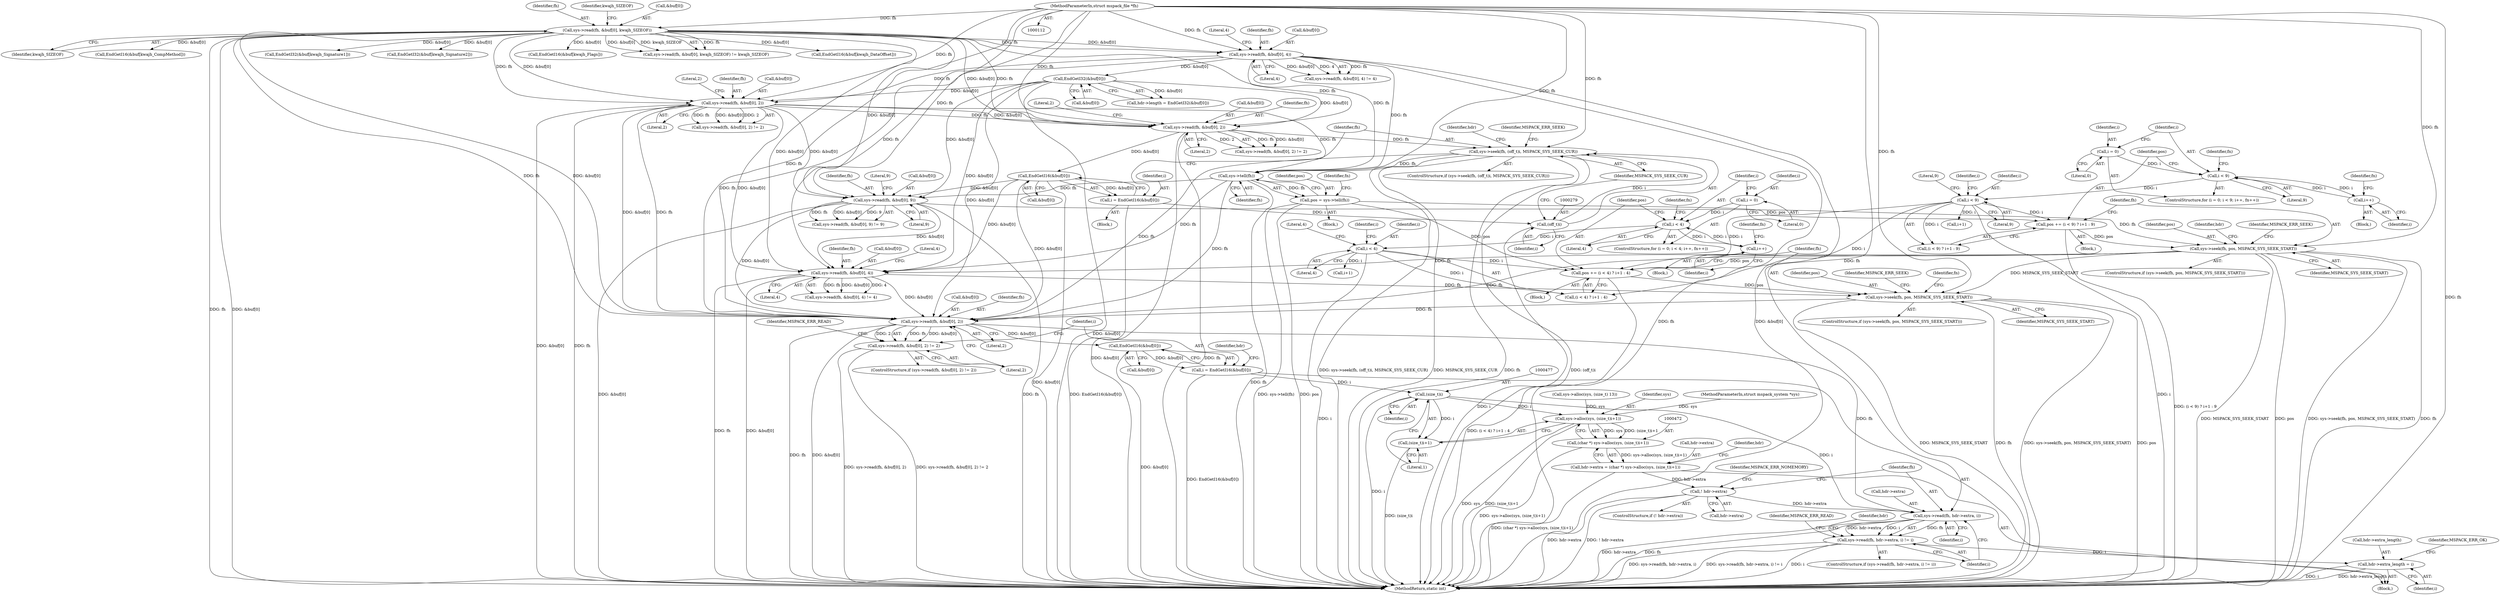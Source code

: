 digraph "0_libmspack_0b0ef9344255ff5acfac6b7af09198ac9c9756c8@API" {
"1000450" [label="(Call,sys->read(fh, &buf[0], 2))"];
"1000369" [label="(Call,sys->seek(fh, pos, MSPACK_SYS_SEEK_START))"];
"1000327" [label="(Call,sys->read(fh, &buf[0], 9))"];
"1000296" [label="(Call,sys->tell(fh))"];
"1000211" [label="(Call,sys->read(fh, &buf[0], 4))"];
"1000121" [label="(Call,sys->read(fh, &buf[0], kwajh_SIZEOF))"];
"1000114" [label="(MethodParameterIn,struct mspack_file *fh)"];
"1000239" [label="(Call,sys->read(fh, &buf[0], 2))"];
"1000225" [label="(Call,EndGetI32(&buf[0]))"];
"1000276" [label="(Call,sys->seek(fh, (off_t)i, MSPACK_SYS_SEEK_CUR))"];
"1000258" [label="(Call,sys->read(fh, &buf[0], 2))"];
"1000278" [label="(Call,(off_t)i)"];
"1000268" [label="(Call,i = EndGetI16(&buf[0]))"];
"1000270" [label="(Call,EndGetI16(&buf[0]))"];
"1000358" [label="(Call,pos += (i < 9) ? i+1 : 9)"];
"1000361" [label="(Call,i < 9)"];
"1000341" [label="(Call,i < 9)"];
"1000338" [label="(Call,i = 0)"];
"1000345" [label="(Call,i++)"];
"1000294" [label="(Call,pos = sys->tell(fh))"];
"1000431" [label="(Call,sys->seek(fh, pos, MSPACK_SYS_SEEK_START))"];
"1000389" [label="(Call,sys->read(fh, &buf[0], 4))"];
"1000420" [label="(Call,pos += (i < 4) ? i+1 : 4)"];
"1000423" [label="(Call,i < 4)"];
"1000403" [label="(Call,i < 4)"];
"1000400" [label="(Call,i = 0)"];
"1000407" [label="(Call,i++)"];
"1000449" [label="(Call,sys->read(fh, &buf[0], 2) != 2)"];
"1000462" [label="(Call,EndGetI16(&buf[0]))"];
"1000460" [label="(Call,i = EndGetI16(&buf[0]))"];
"1000476" [label="(Call,(size_t)i)"];
"1000473" [label="(Call,sys->alloc(sys, (size_t)i+1))"];
"1000471" [label="(Call,(char *) sys->alloc(sys, (size_t)i+1))"];
"1000467" [label="(Call,hdr->extra = (char *) sys->alloc(sys, (size_t)i+1))"];
"1000481" [label="(Call,! hdr->extra)"];
"1000489" [label="(Call,sys->read(fh, hdr->extra, i))"];
"1000488" [label="(Call,sys->read(fh, hdr->extra, i) != i)"];
"1000505" [label="(Call,hdr->extra_length = i)"];
"1000475" [label="(Call,(size_t)i+1)"];
"1000292" [label="(Block,)"];
"1000509" [label="(Identifier,i)"];
"1000326" [label="(Call,sys->read(fh, &buf[0], 9) != 9)"];
"1000467" [label="(Call,hdr->extra = (char *) sys->alloc(sys, (size_t)i+1))"];
"1000486" [label="(Identifier,MSPACK_ERR_NOMEMORY)"];
"1000128" [label="(Identifier,kwajh_SIZEOF)"];
"1000462" [label="(Call,EndGetI16(&buf[0]))"];
"1000258" [label="(Call,sys->read(fh, &buf[0], 2))"];
"1000362" [label="(Identifier,i)"];
"1000257" [label="(Call,sys->read(fh, &buf[0], 2) != 2)"];
"1000422" [label="(Call,(i < 4) ? i+1 : 4)"];
"1000212" [label="(Identifier,fh)"];
"1000137" [label="(Call,EndGetI32(&buf[kwajh_Signature1]))"];
"1000270" [label="(Call,EndGetI16(&buf[0]))"];
"1000381" [label="(Block,)"];
"1000487" [label="(ControlStructure,if (sys->read(fh, hdr->extra, i) != i))"];
"1000277" [label="(Identifier,fh)"];
"1000213" [label="(Call,&buf[0])"];
"1000505" [label="(Call,hdr->extra_length = i)"];
"1000210" [label="(Call,sys->read(fh, &buf[0], 4) != 4)"];
"1000468" [label="(Call,hdr->extra)"];
"1000271" [label="(Call,&buf[0])"];
"1000479" [label="(Literal,1)"];
"1000494" [label="(Identifier,i)"];
"1000390" [label="(Identifier,fh)"];
"1000346" [label="(Identifier,i)"];
"1000404" [label="(Identifier,i)"];
"1000211" [label="(Call,sys->read(fh, &buf[0], 4))"];
"1000146" [label="(Call,EndGetI32(&buf[kwajh_Signature2]))"];
"1000460" [label="(Call,i = EndGetI16(&buf[0]))"];
"1000217" [label="(Literal,4)"];
"1000402" [label="(Literal,0)"];
"1000240" [label="(Identifier,fh)"];
"1000410" [label="(Identifier,fn)"];
"1000511" [label="(Identifier,MSPACK_ERR_OK)"];
"1000461" [label="(Identifier,i)"];
"1000344" [label="(Block,)"];
"1000265" [label="(Literal,2)"];
"1000275" [label="(ControlStructure,if (sys->seek(fh, (off_t)i, MSPACK_SYS_SEEK_CUR)))"];
"1000241" [label="(Call,&buf[0])"];
"1000426" [label="(Call,i+1)"];
"1000463" [label="(Call,&buf[0])"];
"1000114" [label="(MethodParameterIn,struct mspack_file *fh)"];
"1000447" [label="(Block,)"];
"1000431" [label="(Call,sys->seek(fh, pos, MSPACK_SYS_SEEK_START))"];
"1000395" [label="(Literal,4)"];
"1000328" [label="(Identifier,fh)"];
"1000123" [label="(Call,&buf[0])"];
"1000456" [label="(Literal,2)"];
"1000512" [label="(MethodReturn,static int)"];
"1000287" [label="(Identifier,hdr)"];
"1000495" [label="(Identifier,i)"];
"1000401" [label="(Identifier,i)"];
"1000473" [label="(Call,sys->alloc(sys, (size_t)i+1))"];
"1000334" [label="(Literal,9)"];
"1000177" [label="(Call,EndGetI16(&buf[kwajh_Flags]))"];
"1000367" [label="(Literal,9)"];
"1000297" [label="(Identifier,fh)"];
"1000371" [label="(Identifier,pos)"];
"1000483" [label="(Identifier,hdr)"];
"1000340" [label="(Literal,0)"];
"1000120" [label="(Call,sys->read(fh, &buf[0], kwajh_SIZEOF) != kwajh_SIZEOF)"];
"1000432" [label="(Identifier,fh)"];
"1000406" [label="(Block,)"];
"1000457" [label="(Literal,2)"];
"1000264" [label="(Literal,2)"];
"1000488" [label="(Call,sys->read(fh, hdr->extra, i) != i)"];
"1000452" [label="(Call,&buf[0])"];
"1000245" [label="(Literal,2)"];
"1000341" [label="(Call,i < 9)"];
"1000489" [label="(Call,sys->read(fh, hdr->extra, i))"];
"1000433" [label="(Identifier,pos)"];
"1000168" [label="(Call,EndGetI16(&buf[kwajh_DataOffset]))"];
"1000423" [label="(Call,i < 4)"];
"1000451" [label="(Identifier,fh)"];
"1000407" [label="(Call,i++)"];
"1000400" [label="(Call,i = 0)"];
"1000365" [label="(Identifier,i)"];
"1000226" [label="(Call,&buf[0])"];
"1000343" [label="(Literal,9)"];
"1000260" [label="(Call,&buf[0])"];
"1000361" [label="(Call,i < 9)"];
"1000405" [label="(Literal,4)"];
"1000378" [label="(Identifier,hdr)"];
"1000425" [label="(Literal,4)"];
"1000296" [label="(Call,sys->tell(fh))"];
"1000436" [label="(Identifier,MSPACK_ERR_SEEK)"];
"1000348" [label="(Identifier,fn)"];
"1000482" [label="(Call,hdr->extra)"];
"1000497" [label="(Identifier,MSPACK_ERR_READ)"];
"1000370" [label="(Identifier,fh)"];
"1000490" [label="(Identifier,fh)"];
"1000427" [label="(Identifier,i)"];
"1000345" [label="(Call,i++)"];
"1000475" [label="(Call,(size_t)i+1)"];
"1000122" [label="(Identifier,fh)"];
"1000491" [label="(Call,hdr->extra)"];
"1000281" [label="(Identifier,MSPACK_SYS_SEEK_CUR)"];
"1000294" [label="(Call,pos = sys->tell(fh))"];
"1000360" [label="(Call,(i < 9) ? i+1 : 9)"];
"1000372" [label="(Identifier,MSPACK_SYS_SEEK_START)"];
"1000448" [label="(ControlStructure,if (sys->read(fh, &buf[0], 2) != 2))"];
"1000303" [label="(Call,sys->alloc(sys, (size_t) 13))"];
"1000359" [label="(Identifier,pos)"];
"1000474" [label="(Identifier,sys)"];
"1000480" [label="(ControlStructure,if (! hdr->extra))"];
"1000337" [label="(ControlStructure,for (i = 0; i < 9; i++, fn++))"];
"1000449" [label="(Call,sys->read(fh, &buf[0], 2) != 2)"];
"1000300" [label="(Identifier,fn)"];
"1000127" [label="(Identifier,kwajh_SIZEOF)"];
"1000421" [label="(Identifier,pos)"];
"1000476" [label="(Call,(size_t)i)"];
"1000269" [label="(Identifier,i)"];
"1000329" [label="(Call,&buf[0])"];
"1000338" [label="(Call,i = 0)"];
"1000268" [label="(Call,i = EndGetI16(&buf[0]))"];
"1000358" [label="(Call,pos += (i < 9) ? i+1 : 9)"];
"1000283" [label="(Identifier,MSPACK_ERR_SEEK)"];
"1000368" [label="(ControlStructure,if (sys->seek(fh, pos, MSPACK_SYS_SEEK_START)))"];
"1000408" [label="(Identifier,i)"];
"1000280" [label="(Identifier,i)"];
"1000420" [label="(Call,pos += (i < 4) ? i+1 : 4)"];
"1000276" [label="(Call,sys->seek(fh, (off_t)i, MSPACK_SYS_SEEK_CUR))"];
"1000259" [label="(Identifier,fh)"];
"1000403" [label="(Call,i < 4)"];
"1000389" [label="(Call,sys->read(fh, &buf[0], 4))"];
"1000121" [label="(Call,sys->read(fh, &buf[0], kwajh_SIZEOF))"];
"1000342" [label="(Identifier,i)"];
"1000324" [label="(Block,)"];
"1000369" [label="(Call,sys->seek(fh, pos, MSPACK_SYS_SEEK_START))"];
"1000364" [label="(Call,i+1)"];
"1000327" [label="(Call,sys->read(fh, &buf[0], 9))"];
"1000278" [label="(Call,(off_t)i)"];
"1000439" [label="(Identifier,fn)"];
"1000481" [label="(Call,! hdr->extra)"];
"1000388" [label="(Call,sys->read(fh, &buf[0], 4) != 4)"];
"1000374" [label="(Identifier,MSPACK_ERR_SEEK)"];
"1000221" [label="(Call,hdr->length = EndGetI32(&buf[0]))"];
"1000246" [label="(Literal,2)"];
"1000424" [label="(Identifier,i)"];
"1000478" [label="(Identifier,i)"];
"1000225" [label="(Call,EndGetI32(&buf[0]))"];
"1000295" [label="(Identifier,pos)"];
"1000113" [label="(MethodParameterIn,struct mspack_system *sys)"];
"1000471" [label="(Call,(char *) sys->alloc(sys, (size_t)i+1))"];
"1000353" [label="(Identifier,fn)"];
"1000391" [label="(Call,&buf[0])"];
"1000501" [label="(Identifier,hdr)"];
"1000396" [label="(Literal,4)"];
"1000159" [label="(Call,EndGetI16(&buf[kwajh_CompMethod]))"];
"1000506" [label="(Call,hdr->extra_length)"];
"1000255" [label="(Block,)"];
"1000429" [label="(Literal,4)"];
"1000238" [label="(Call,sys->read(fh, &buf[0], 2) != 2)"];
"1000434" [label="(Identifier,MSPACK_SYS_SEEK_START)"];
"1000399" [label="(ControlStructure,for (i = 0; i < 4; i++, fn++))"];
"1000450" [label="(Call,sys->read(fh, &buf[0], 2))"];
"1000430" [label="(ControlStructure,if (sys->seek(fh, pos, MSPACK_SYS_SEEK_START)))"];
"1000469" [label="(Identifier,hdr)"];
"1000333" [label="(Literal,9)"];
"1000218" [label="(Literal,4)"];
"1000339" [label="(Identifier,i)"];
"1000415" [label="(Identifier,fn)"];
"1000459" [label="(Identifier,MSPACK_ERR_READ)"];
"1000363" [label="(Literal,9)"];
"1000239" [label="(Call,sys->read(fh, &buf[0], 2))"];
"1000450" -> "1000449"  [label="AST: "];
"1000450" -> "1000456"  [label="CFG: "];
"1000451" -> "1000450"  [label="AST: "];
"1000452" -> "1000450"  [label="AST: "];
"1000456" -> "1000450"  [label="AST: "];
"1000457" -> "1000450"  [label="CFG: "];
"1000450" -> "1000512"  [label="DDG: &buf[0]"];
"1000450" -> "1000512"  [label="DDG: fh"];
"1000450" -> "1000449"  [label="DDG: fh"];
"1000450" -> "1000449"  [label="DDG: &buf[0]"];
"1000450" -> "1000449"  [label="DDG: 2"];
"1000369" -> "1000450"  [label="DDG: fh"];
"1000431" -> "1000450"  [label="DDG: fh"];
"1000239" -> "1000450"  [label="DDG: fh"];
"1000239" -> "1000450"  [label="DDG: &buf[0]"];
"1000211" -> "1000450"  [label="DDG: fh"];
"1000296" -> "1000450"  [label="DDG: fh"];
"1000276" -> "1000450"  [label="DDG: fh"];
"1000121" -> "1000450"  [label="DDG: fh"];
"1000121" -> "1000450"  [label="DDG: &buf[0]"];
"1000114" -> "1000450"  [label="DDG: fh"];
"1000225" -> "1000450"  [label="DDG: &buf[0]"];
"1000327" -> "1000450"  [label="DDG: &buf[0]"];
"1000389" -> "1000450"  [label="DDG: &buf[0]"];
"1000270" -> "1000450"  [label="DDG: &buf[0]"];
"1000450" -> "1000462"  [label="DDG: &buf[0]"];
"1000450" -> "1000489"  [label="DDG: fh"];
"1000369" -> "1000368"  [label="AST: "];
"1000369" -> "1000372"  [label="CFG: "];
"1000370" -> "1000369"  [label="AST: "];
"1000371" -> "1000369"  [label="AST: "];
"1000372" -> "1000369"  [label="AST: "];
"1000374" -> "1000369"  [label="CFG: "];
"1000378" -> "1000369"  [label="CFG: "];
"1000369" -> "1000512"  [label="DDG: sys->seek(fh, pos, MSPACK_SYS_SEEK_START)"];
"1000369" -> "1000512"  [label="DDG: fh"];
"1000369" -> "1000512"  [label="DDG: MSPACK_SYS_SEEK_START"];
"1000369" -> "1000512"  [label="DDG: pos"];
"1000327" -> "1000369"  [label="DDG: fh"];
"1000114" -> "1000369"  [label="DDG: fh"];
"1000358" -> "1000369"  [label="DDG: pos"];
"1000369" -> "1000389"  [label="DDG: fh"];
"1000369" -> "1000420"  [label="DDG: pos"];
"1000369" -> "1000431"  [label="DDG: MSPACK_SYS_SEEK_START"];
"1000327" -> "1000326"  [label="AST: "];
"1000327" -> "1000333"  [label="CFG: "];
"1000328" -> "1000327"  [label="AST: "];
"1000329" -> "1000327"  [label="AST: "];
"1000333" -> "1000327"  [label="AST: "];
"1000334" -> "1000327"  [label="CFG: "];
"1000327" -> "1000512"  [label="DDG: fh"];
"1000327" -> "1000512"  [label="DDG: &buf[0]"];
"1000327" -> "1000326"  [label="DDG: fh"];
"1000327" -> "1000326"  [label="DDG: &buf[0]"];
"1000327" -> "1000326"  [label="DDG: 9"];
"1000296" -> "1000327"  [label="DDG: fh"];
"1000114" -> "1000327"  [label="DDG: fh"];
"1000225" -> "1000327"  [label="DDG: &buf[0]"];
"1000121" -> "1000327"  [label="DDG: &buf[0]"];
"1000239" -> "1000327"  [label="DDG: &buf[0]"];
"1000270" -> "1000327"  [label="DDG: &buf[0]"];
"1000327" -> "1000389"  [label="DDG: &buf[0]"];
"1000296" -> "1000294"  [label="AST: "];
"1000296" -> "1000297"  [label="CFG: "];
"1000297" -> "1000296"  [label="AST: "];
"1000294" -> "1000296"  [label="CFG: "];
"1000296" -> "1000512"  [label="DDG: fh"];
"1000296" -> "1000294"  [label="DDG: fh"];
"1000211" -> "1000296"  [label="DDG: fh"];
"1000239" -> "1000296"  [label="DDG: fh"];
"1000276" -> "1000296"  [label="DDG: fh"];
"1000121" -> "1000296"  [label="DDG: fh"];
"1000114" -> "1000296"  [label="DDG: fh"];
"1000296" -> "1000389"  [label="DDG: fh"];
"1000211" -> "1000210"  [label="AST: "];
"1000211" -> "1000217"  [label="CFG: "];
"1000212" -> "1000211"  [label="AST: "];
"1000213" -> "1000211"  [label="AST: "];
"1000217" -> "1000211"  [label="AST: "];
"1000218" -> "1000211"  [label="CFG: "];
"1000211" -> "1000512"  [label="DDG: fh"];
"1000211" -> "1000512"  [label="DDG: &buf[0]"];
"1000211" -> "1000210"  [label="DDG: fh"];
"1000211" -> "1000210"  [label="DDG: &buf[0]"];
"1000211" -> "1000210"  [label="DDG: 4"];
"1000121" -> "1000211"  [label="DDG: fh"];
"1000121" -> "1000211"  [label="DDG: &buf[0]"];
"1000114" -> "1000211"  [label="DDG: fh"];
"1000211" -> "1000225"  [label="DDG: &buf[0]"];
"1000211" -> "1000239"  [label="DDG: fh"];
"1000211" -> "1000258"  [label="DDG: fh"];
"1000121" -> "1000120"  [label="AST: "];
"1000121" -> "1000127"  [label="CFG: "];
"1000122" -> "1000121"  [label="AST: "];
"1000123" -> "1000121"  [label="AST: "];
"1000127" -> "1000121"  [label="AST: "];
"1000128" -> "1000121"  [label="CFG: "];
"1000121" -> "1000512"  [label="DDG: &buf[0]"];
"1000121" -> "1000512"  [label="DDG: fh"];
"1000121" -> "1000120"  [label="DDG: fh"];
"1000121" -> "1000120"  [label="DDG: &buf[0]"];
"1000121" -> "1000120"  [label="DDG: kwajh_SIZEOF"];
"1000114" -> "1000121"  [label="DDG: fh"];
"1000121" -> "1000137"  [label="DDG: &buf[0]"];
"1000121" -> "1000146"  [label="DDG: &buf[0]"];
"1000121" -> "1000159"  [label="DDG: &buf[0]"];
"1000121" -> "1000168"  [label="DDG: &buf[0]"];
"1000121" -> "1000177"  [label="DDG: &buf[0]"];
"1000121" -> "1000239"  [label="DDG: fh"];
"1000121" -> "1000239"  [label="DDG: &buf[0]"];
"1000121" -> "1000258"  [label="DDG: fh"];
"1000121" -> "1000258"  [label="DDG: &buf[0]"];
"1000121" -> "1000389"  [label="DDG: &buf[0]"];
"1000114" -> "1000112"  [label="AST: "];
"1000114" -> "1000512"  [label="DDG: fh"];
"1000114" -> "1000239"  [label="DDG: fh"];
"1000114" -> "1000258"  [label="DDG: fh"];
"1000114" -> "1000276"  [label="DDG: fh"];
"1000114" -> "1000389"  [label="DDG: fh"];
"1000114" -> "1000431"  [label="DDG: fh"];
"1000114" -> "1000489"  [label="DDG: fh"];
"1000239" -> "1000238"  [label="AST: "];
"1000239" -> "1000245"  [label="CFG: "];
"1000240" -> "1000239"  [label="AST: "];
"1000241" -> "1000239"  [label="AST: "];
"1000245" -> "1000239"  [label="AST: "];
"1000246" -> "1000239"  [label="CFG: "];
"1000239" -> "1000512"  [label="DDG: fh"];
"1000239" -> "1000512"  [label="DDG: &buf[0]"];
"1000239" -> "1000238"  [label="DDG: fh"];
"1000239" -> "1000238"  [label="DDG: &buf[0]"];
"1000239" -> "1000238"  [label="DDG: 2"];
"1000225" -> "1000239"  [label="DDG: &buf[0]"];
"1000239" -> "1000258"  [label="DDG: fh"];
"1000239" -> "1000258"  [label="DDG: &buf[0]"];
"1000239" -> "1000389"  [label="DDG: &buf[0]"];
"1000225" -> "1000221"  [label="AST: "];
"1000225" -> "1000226"  [label="CFG: "];
"1000226" -> "1000225"  [label="AST: "];
"1000221" -> "1000225"  [label="CFG: "];
"1000225" -> "1000512"  [label="DDG: &buf[0]"];
"1000225" -> "1000221"  [label="DDG: &buf[0]"];
"1000225" -> "1000258"  [label="DDG: &buf[0]"];
"1000225" -> "1000389"  [label="DDG: &buf[0]"];
"1000276" -> "1000275"  [label="AST: "];
"1000276" -> "1000281"  [label="CFG: "];
"1000277" -> "1000276"  [label="AST: "];
"1000278" -> "1000276"  [label="AST: "];
"1000281" -> "1000276"  [label="AST: "];
"1000283" -> "1000276"  [label="CFG: "];
"1000287" -> "1000276"  [label="CFG: "];
"1000276" -> "1000512"  [label="DDG: (off_t)i"];
"1000276" -> "1000512"  [label="DDG: sys->seek(fh, (off_t)i, MSPACK_SYS_SEEK_CUR)"];
"1000276" -> "1000512"  [label="DDG: MSPACK_SYS_SEEK_CUR"];
"1000276" -> "1000512"  [label="DDG: fh"];
"1000258" -> "1000276"  [label="DDG: fh"];
"1000278" -> "1000276"  [label="DDG: i"];
"1000258" -> "1000257"  [label="AST: "];
"1000258" -> "1000264"  [label="CFG: "];
"1000259" -> "1000258"  [label="AST: "];
"1000260" -> "1000258"  [label="AST: "];
"1000264" -> "1000258"  [label="AST: "];
"1000265" -> "1000258"  [label="CFG: "];
"1000258" -> "1000512"  [label="DDG: fh"];
"1000258" -> "1000512"  [label="DDG: &buf[0]"];
"1000258" -> "1000257"  [label="DDG: fh"];
"1000258" -> "1000257"  [label="DDG: &buf[0]"];
"1000258" -> "1000257"  [label="DDG: 2"];
"1000258" -> "1000270"  [label="DDG: &buf[0]"];
"1000278" -> "1000280"  [label="CFG: "];
"1000279" -> "1000278"  [label="AST: "];
"1000280" -> "1000278"  [label="AST: "];
"1000281" -> "1000278"  [label="CFG: "];
"1000278" -> "1000512"  [label="DDG: i"];
"1000268" -> "1000278"  [label="DDG: i"];
"1000268" -> "1000255"  [label="AST: "];
"1000268" -> "1000270"  [label="CFG: "];
"1000269" -> "1000268"  [label="AST: "];
"1000270" -> "1000268"  [label="AST: "];
"1000277" -> "1000268"  [label="CFG: "];
"1000268" -> "1000512"  [label="DDG: EndGetI16(&buf[0])"];
"1000270" -> "1000268"  [label="DDG: &buf[0]"];
"1000270" -> "1000271"  [label="CFG: "];
"1000271" -> "1000270"  [label="AST: "];
"1000270" -> "1000512"  [label="DDG: &buf[0]"];
"1000270" -> "1000389"  [label="DDG: &buf[0]"];
"1000358" -> "1000324"  [label="AST: "];
"1000358" -> "1000360"  [label="CFG: "];
"1000359" -> "1000358"  [label="AST: "];
"1000360" -> "1000358"  [label="AST: "];
"1000370" -> "1000358"  [label="CFG: "];
"1000358" -> "1000512"  [label="DDG: (i < 9) ? i+1 : 9"];
"1000361" -> "1000358"  [label="DDG: i"];
"1000294" -> "1000358"  [label="DDG: pos"];
"1000361" -> "1000360"  [label="AST: "];
"1000361" -> "1000363"  [label="CFG: "];
"1000362" -> "1000361"  [label="AST: "];
"1000363" -> "1000361"  [label="AST: "];
"1000365" -> "1000361"  [label="CFG: "];
"1000367" -> "1000361"  [label="CFG: "];
"1000361" -> "1000512"  [label="DDG: i"];
"1000341" -> "1000361"  [label="DDG: i"];
"1000361" -> "1000360"  [label="DDG: i"];
"1000361" -> "1000364"  [label="DDG: i"];
"1000361" -> "1000420"  [label="DDG: i"];
"1000361" -> "1000422"  [label="DDG: i"];
"1000341" -> "1000337"  [label="AST: "];
"1000341" -> "1000343"  [label="CFG: "];
"1000342" -> "1000341"  [label="AST: "];
"1000343" -> "1000341"  [label="AST: "];
"1000353" -> "1000341"  [label="CFG: "];
"1000359" -> "1000341"  [label="CFG: "];
"1000338" -> "1000341"  [label="DDG: i"];
"1000345" -> "1000341"  [label="DDG: i"];
"1000341" -> "1000345"  [label="DDG: i"];
"1000338" -> "1000337"  [label="AST: "];
"1000338" -> "1000340"  [label="CFG: "];
"1000339" -> "1000338"  [label="AST: "];
"1000340" -> "1000338"  [label="AST: "];
"1000342" -> "1000338"  [label="CFG: "];
"1000345" -> "1000344"  [label="AST: "];
"1000345" -> "1000346"  [label="CFG: "];
"1000346" -> "1000345"  [label="AST: "];
"1000348" -> "1000345"  [label="CFG: "];
"1000294" -> "1000292"  [label="AST: "];
"1000295" -> "1000294"  [label="AST: "];
"1000300" -> "1000294"  [label="CFG: "];
"1000294" -> "1000512"  [label="DDG: sys->tell(fh)"];
"1000294" -> "1000512"  [label="DDG: pos"];
"1000294" -> "1000420"  [label="DDG: pos"];
"1000431" -> "1000430"  [label="AST: "];
"1000431" -> "1000434"  [label="CFG: "];
"1000432" -> "1000431"  [label="AST: "];
"1000433" -> "1000431"  [label="AST: "];
"1000434" -> "1000431"  [label="AST: "];
"1000436" -> "1000431"  [label="CFG: "];
"1000439" -> "1000431"  [label="CFG: "];
"1000431" -> "1000512"  [label="DDG: MSPACK_SYS_SEEK_START"];
"1000431" -> "1000512"  [label="DDG: fh"];
"1000431" -> "1000512"  [label="DDG: sys->seek(fh, pos, MSPACK_SYS_SEEK_START)"];
"1000431" -> "1000512"  [label="DDG: pos"];
"1000389" -> "1000431"  [label="DDG: fh"];
"1000420" -> "1000431"  [label="DDG: pos"];
"1000389" -> "1000388"  [label="AST: "];
"1000389" -> "1000395"  [label="CFG: "];
"1000390" -> "1000389"  [label="AST: "];
"1000391" -> "1000389"  [label="AST: "];
"1000395" -> "1000389"  [label="AST: "];
"1000396" -> "1000389"  [label="CFG: "];
"1000389" -> "1000512"  [label="DDG: fh"];
"1000389" -> "1000512"  [label="DDG: &buf[0]"];
"1000389" -> "1000388"  [label="DDG: fh"];
"1000389" -> "1000388"  [label="DDG: &buf[0]"];
"1000389" -> "1000388"  [label="DDG: 4"];
"1000420" -> "1000381"  [label="AST: "];
"1000420" -> "1000422"  [label="CFG: "];
"1000421" -> "1000420"  [label="AST: "];
"1000422" -> "1000420"  [label="AST: "];
"1000432" -> "1000420"  [label="CFG: "];
"1000420" -> "1000512"  [label="DDG: (i < 4) ? i+1 : 4"];
"1000423" -> "1000420"  [label="DDG: i"];
"1000423" -> "1000422"  [label="AST: "];
"1000423" -> "1000425"  [label="CFG: "];
"1000424" -> "1000423"  [label="AST: "];
"1000425" -> "1000423"  [label="AST: "];
"1000427" -> "1000423"  [label="CFG: "];
"1000429" -> "1000423"  [label="CFG: "];
"1000423" -> "1000512"  [label="DDG: i"];
"1000403" -> "1000423"  [label="DDG: i"];
"1000423" -> "1000422"  [label="DDG: i"];
"1000423" -> "1000426"  [label="DDG: i"];
"1000403" -> "1000399"  [label="AST: "];
"1000403" -> "1000405"  [label="CFG: "];
"1000404" -> "1000403"  [label="AST: "];
"1000405" -> "1000403"  [label="AST: "];
"1000415" -> "1000403"  [label="CFG: "];
"1000421" -> "1000403"  [label="CFG: "];
"1000400" -> "1000403"  [label="DDG: i"];
"1000407" -> "1000403"  [label="DDG: i"];
"1000403" -> "1000407"  [label="DDG: i"];
"1000400" -> "1000399"  [label="AST: "];
"1000400" -> "1000402"  [label="CFG: "];
"1000401" -> "1000400"  [label="AST: "];
"1000402" -> "1000400"  [label="AST: "];
"1000404" -> "1000400"  [label="CFG: "];
"1000407" -> "1000406"  [label="AST: "];
"1000407" -> "1000408"  [label="CFG: "];
"1000408" -> "1000407"  [label="AST: "];
"1000410" -> "1000407"  [label="CFG: "];
"1000449" -> "1000448"  [label="AST: "];
"1000449" -> "1000457"  [label="CFG: "];
"1000457" -> "1000449"  [label="AST: "];
"1000459" -> "1000449"  [label="CFG: "];
"1000461" -> "1000449"  [label="CFG: "];
"1000449" -> "1000512"  [label="DDG: sys->read(fh, &buf[0], 2)"];
"1000449" -> "1000512"  [label="DDG: sys->read(fh, &buf[0], 2) != 2"];
"1000462" -> "1000460"  [label="AST: "];
"1000462" -> "1000463"  [label="CFG: "];
"1000463" -> "1000462"  [label="AST: "];
"1000460" -> "1000462"  [label="CFG: "];
"1000462" -> "1000512"  [label="DDG: &buf[0]"];
"1000462" -> "1000460"  [label="DDG: &buf[0]"];
"1000460" -> "1000447"  [label="AST: "];
"1000461" -> "1000460"  [label="AST: "];
"1000469" -> "1000460"  [label="CFG: "];
"1000460" -> "1000512"  [label="DDG: EndGetI16(&buf[0])"];
"1000460" -> "1000476"  [label="DDG: i"];
"1000476" -> "1000475"  [label="AST: "];
"1000476" -> "1000478"  [label="CFG: "];
"1000477" -> "1000476"  [label="AST: "];
"1000478" -> "1000476"  [label="AST: "];
"1000479" -> "1000476"  [label="CFG: "];
"1000476" -> "1000512"  [label="DDG: i"];
"1000476" -> "1000473"  [label="DDG: i"];
"1000476" -> "1000475"  [label="DDG: i"];
"1000476" -> "1000489"  [label="DDG: i"];
"1000473" -> "1000471"  [label="AST: "];
"1000473" -> "1000475"  [label="CFG: "];
"1000474" -> "1000473"  [label="AST: "];
"1000475" -> "1000473"  [label="AST: "];
"1000471" -> "1000473"  [label="CFG: "];
"1000473" -> "1000512"  [label="DDG: sys"];
"1000473" -> "1000512"  [label="DDG: (size_t)i+1"];
"1000473" -> "1000471"  [label="DDG: sys"];
"1000473" -> "1000471"  [label="DDG: (size_t)i+1"];
"1000303" -> "1000473"  [label="DDG: sys"];
"1000113" -> "1000473"  [label="DDG: sys"];
"1000471" -> "1000467"  [label="AST: "];
"1000472" -> "1000471"  [label="AST: "];
"1000467" -> "1000471"  [label="CFG: "];
"1000471" -> "1000512"  [label="DDG: sys->alloc(sys, (size_t)i+1)"];
"1000471" -> "1000467"  [label="DDG: sys->alloc(sys, (size_t)i+1)"];
"1000467" -> "1000447"  [label="AST: "];
"1000468" -> "1000467"  [label="AST: "];
"1000483" -> "1000467"  [label="CFG: "];
"1000467" -> "1000512"  [label="DDG: (char *) sys->alloc(sys, (size_t)i+1)"];
"1000467" -> "1000481"  [label="DDG: hdr->extra"];
"1000481" -> "1000480"  [label="AST: "];
"1000481" -> "1000482"  [label="CFG: "];
"1000482" -> "1000481"  [label="AST: "];
"1000486" -> "1000481"  [label="CFG: "];
"1000490" -> "1000481"  [label="CFG: "];
"1000481" -> "1000512"  [label="DDG: ! hdr->extra"];
"1000481" -> "1000512"  [label="DDG: hdr->extra"];
"1000481" -> "1000489"  [label="DDG: hdr->extra"];
"1000489" -> "1000488"  [label="AST: "];
"1000489" -> "1000494"  [label="CFG: "];
"1000490" -> "1000489"  [label="AST: "];
"1000491" -> "1000489"  [label="AST: "];
"1000494" -> "1000489"  [label="AST: "];
"1000495" -> "1000489"  [label="CFG: "];
"1000489" -> "1000512"  [label="DDG: hdr->extra"];
"1000489" -> "1000512"  [label="DDG: fh"];
"1000489" -> "1000488"  [label="DDG: fh"];
"1000489" -> "1000488"  [label="DDG: hdr->extra"];
"1000489" -> "1000488"  [label="DDG: i"];
"1000488" -> "1000487"  [label="AST: "];
"1000488" -> "1000495"  [label="CFG: "];
"1000495" -> "1000488"  [label="AST: "];
"1000497" -> "1000488"  [label="CFG: "];
"1000501" -> "1000488"  [label="CFG: "];
"1000488" -> "1000512"  [label="DDG: sys->read(fh, hdr->extra, i)"];
"1000488" -> "1000512"  [label="DDG: sys->read(fh, hdr->extra, i) != i"];
"1000488" -> "1000512"  [label="DDG: i"];
"1000488" -> "1000505"  [label="DDG: i"];
"1000505" -> "1000447"  [label="AST: "];
"1000505" -> "1000509"  [label="CFG: "];
"1000506" -> "1000505"  [label="AST: "];
"1000509" -> "1000505"  [label="AST: "];
"1000511" -> "1000505"  [label="CFG: "];
"1000505" -> "1000512"  [label="DDG: i"];
"1000505" -> "1000512"  [label="DDG: hdr->extra_length"];
"1000475" -> "1000479"  [label="CFG: "];
"1000479" -> "1000475"  [label="AST: "];
"1000475" -> "1000512"  [label="DDG: (size_t)i"];
}
